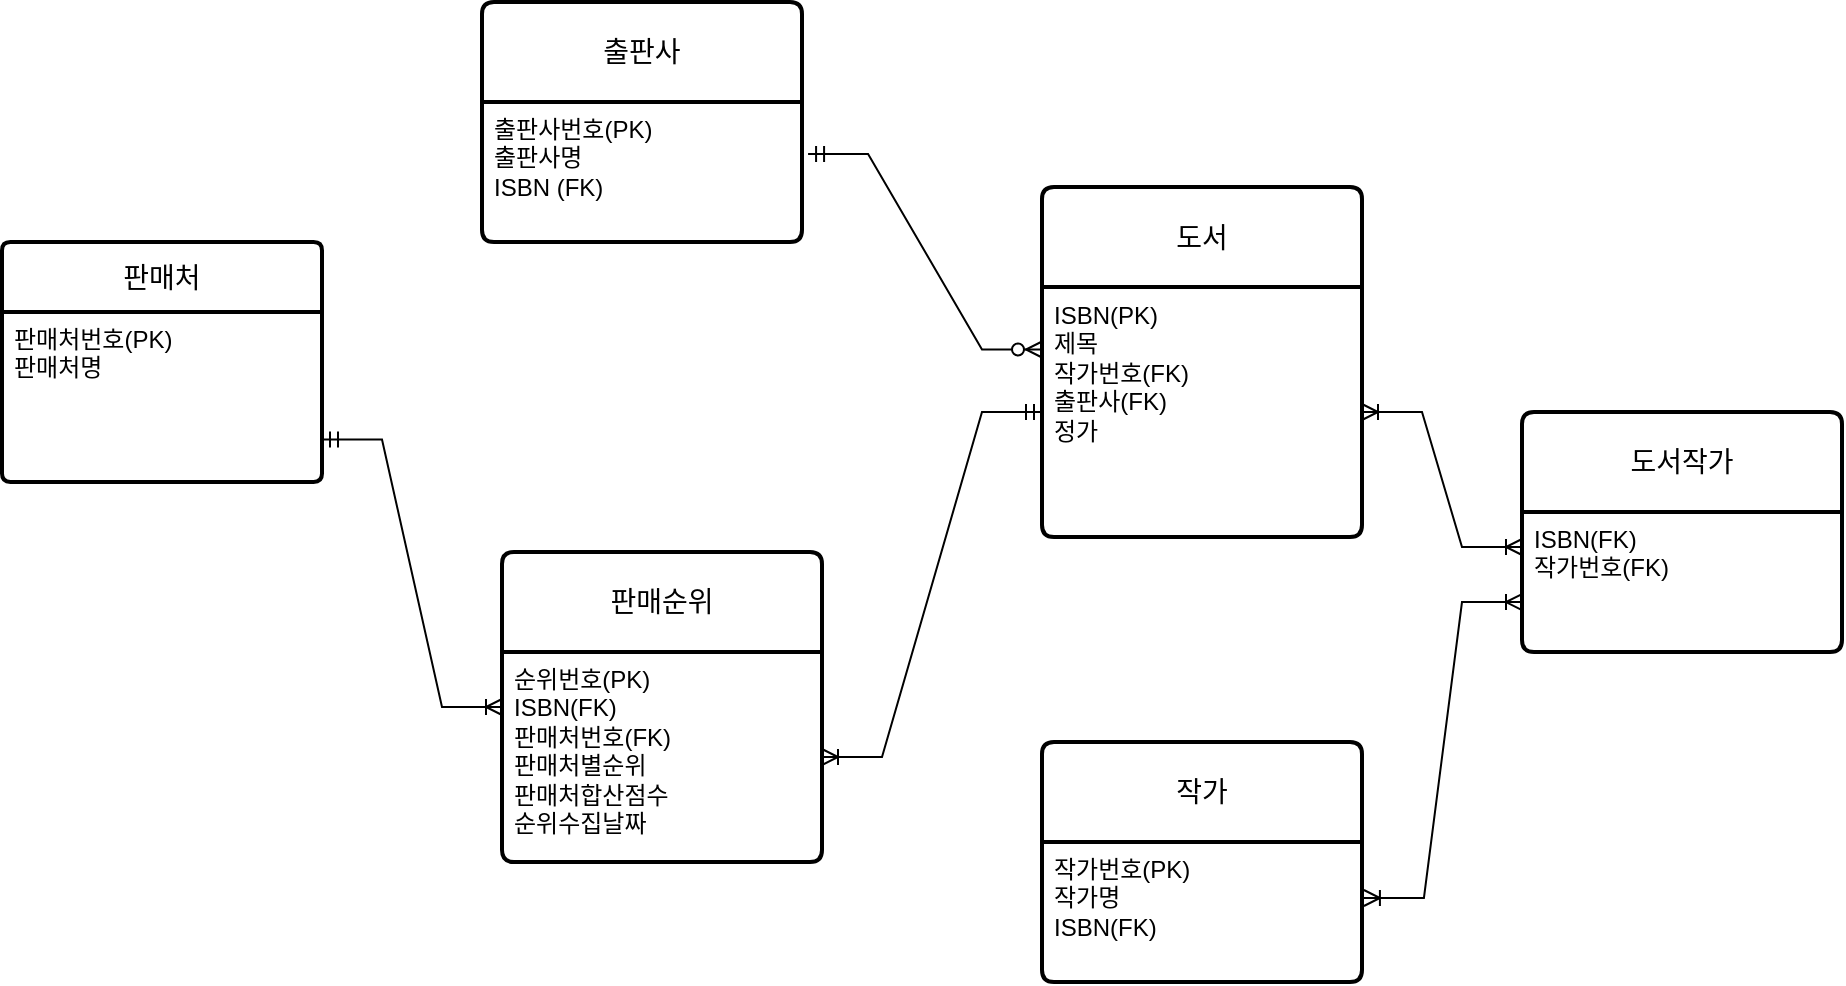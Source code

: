 <mxfile version="23.1.5" type="google">
  <diagram name="Page-1" id="2ca16b54-16f6-2749-3443-fa8db7711227">
    <mxGraphModel grid="1" page="1" gridSize="10" guides="1" tooltips="1" connect="1" arrows="1" fold="1" pageScale="1" pageWidth="1100" pageHeight="850" background="none" math="0" shadow="0">
      <root>
        <mxCell id="0" />
        <mxCell id="1" parent="0" />
        <mxCell id="qVjWGEyqw6IPw_FK09M--2" value="판매처" style="swimlane;childLayout=stackLayout;horizontal=1;startSize=35;horizontalStack=0;rounded=1;fontSize=14;fontStyle=0;strokeWidth=2;resizeParent=0;resizeLast=1;shadow=0;dashed=0;align=center;arcSize=4;whiteSpace=wrap;html=1;" vertex="1" parent="1">
          <mxGeometry x="30" y="250" width="160" height="120" as="geometry">
            <mxRectangle x="490" y="135" width="80" height="50" as="alternateBounds" />
          </mxGeometry>
        </mxCell>
        <mxCell id="qVjWGEyqw6IPw_FK09M--3" value="판매처번호(PK)&lt;br&gt;판매처명" style="align=left;strokeColor=none;fillColor=none;spacingLeft=4;fontSize=12;verticalAlign=top;resizable=0;rotatable=0;part=1;html=1;" vertex="1" parent="qVjWGEyqw6IPw_FK09M--2">
          <mxGeometry y="35" width="160" height="85" as="geometry" />
        </mxCell>
        <mxCell id="qVjWGEyqw6IPw_FK09M--8" value="출판사" style="swimlane;childLayout=stackLayout;horizontal=1;startSize=50;horizontalStack=0;rounded=1;fontSize=14;fontStyle=0;strokeWidth=2;resizeParent=0;resizeLast=1;shadow=0;dashed=0;align=center;arcSize=4;whiteSpace=wrap;html=1;" vertex="1" parent="1">
          <mxGeometry x="270" y="130" width="160" height="120" as="geometry" />
        </mxCell>
        <mxCell id="qVjWGEyqw6IPw_FK09M--9" value="출판사번호(PK)&lt;br&gt;출판사명&lt;br&gt;ISBN (FK)" style="align=left;strokeColor=none;fillColor=none;spacingLeft=4;fontSize=12;verticalAlign=top;resizable=0;rotatable=0;part=1;html=1;" vertex="1" parent="qVjWGEyqw6IPw_FK09M--8">
          <mxGeometry y="50" width="160" height="70" as="geometry" />
        </mxCell>
        <mxCell id="qVjWGEyqw6IPw_FK09M--10" value="작가" style="swimlane;childLayout=stackLayout;horizontal=1;startSize=50;horizontalStack=0;rounded=1;fontSize=14;fontStyle=0;strokeWidth=2;resizeParent=0;resizeLast=1;shadow=0;dashed=0;align=center;arcSize=4;whiteSpace=wrap;html=1;" vertex="1" parent="1">
          <mxGeometry x="550" y="500" width="160" height="120" as="geometry" />
        </mxCell>
        <mxCell id="qVjWGEyqw6IPw_FK09M--11" value="작가번호(PK)&lt;br&gt;작가명&lt;br&gt;ISBN(FK)" style="align=left;strokeColor=none;fillColor=none;spacingLeft=4;fontSize=12;verticalAlign=top;resizable=0;rotatable=0;part=1;html=1;" vertex="1" parent="qVjWGEyqw6IPw_FK09M--10">
          <mxGeometry y="50" width="160" height="70" as="geometry" />
        </mxCell>
        <mxCell id="qVjWGEyqw6IPw_FK09M--12" value="도서" style="swimlane;childLayout=stackLayout;horizontal=1;startSize=50;horizontalStack=0;rounded=1;fontSize=14;fontStyle=0;strokeWidth=2;resizeParent=0;resizeLast=1;shadow=0;dashed=0;align=center;arcSize=4;whiteSpace=wrap;html=1;" vertex="1" parent="1">
          <mxGeometry x="550" y="222.5" width="160" height="175" as="geometry" />
        </mxCell>
        <mxCell id="qVjWGEyqw6IPw_FK09M--13" value="ISBN(PK)&lt;br&gt;제목&lt;br&gt;작가번호(FK)&lt;br&gt;출판사(FK)&lt;br&gt;정가" style="align=left;strokeColor=none;fillColor=none;spacingLeft=4;fontSize=12;verticalAlign=top;resizable=0;rotatable=0;part=1;html=1;" vertex="1" parent="qVjWGEyqw6IPw_FK09M--12">
          <mxGeometry y="50" width="160" height="125" as="geometry" />
        </mxCell>
        <mxCell id="qVjWGEyqw6IPw_FK09M--16" value="" style="edgeStyle=entityRelationEdgeStyle;fontSize=12;html=1;endArrow=ERzeroToMany;startArrow=ERmandOne;rounded=0;exitX=1.019;exitY=0.371;exitDx=0;exitDy=0;exitPerimeter=0;entryX=0;entryY=0.25;entryDx=0;entryDy=0;" edge="1" parent="1" source="qVjWGEyqw6IPw_FK09M--9" target="qVjWGEyqw6IPw_FK09M--13">
          <mxGeometry width="100" height="100" relative="1" as="geometry">
            <mxPoint x="300" y="425" as="sourcePoint" />
            <mxPoint x="400" y="325" as="targetPoint" />
            <Array as="points">
              <mxPoint x="200" y="315" />
            </Array>
          </mxGeometry>
        </mxCell>
        <mxCell id="qVjWGEyqw6IPw_FK09M--21" value="판매순위" style="swimlane;childLayout=stackLayout;horizontal=1;startSize=50;horizontalStack=0;rounded=1;fontSize=14;fontStyle=0;strokeWidth=2;resizeParent=0;resizeLast=1;shadow=0;dashed=0;align=center;arcSize=4;whiteSpace=wrap;html=1;" vertex="1" parent="1">
          <mxGeometry x="280" y="405" width="160" height="155" as="geometry" />
        </mxCell>
        <mxCell id="qVjWGEyqw6IPw_FK09M--22" value="순위번호(PK)&lt;br&gt;ISBN(FK)&lt;br&gt;판매처번호(FK)&lt;br&gt;판매처별순위&lt;br&gt;판매처합산점수&lt;br&gt;순위수집날짜" style="align=left;strokeColor=none;fillColor=none;spacingLeft=4;fontSize=12;verticalAlign=top;resizable=0;rotatable=0;part=1;html=1;" vertex="1" parent="qVjWGEyqw6IPw_FK09M--21">
          <mxGeometry y="50" width="160" height="105" as="geometry" />
        </mxCell>
        <mxCell id="qVjWGEyqw6IPw_FK09M--25" value="" style="edgeStyle=entityRelationEdgeStyle;fontSize=12;html=1;endArrow=ERoneToMany;startArrow=ERmandOne;rounded=0;exitX=0;exitY=0.5;exitDx=0;exitDy=0;" edge="1" parent="1" source="qVjWGEyqw6IPw_FK09M--13" target="qVjWGEyqw6IPw_FK09M--22">
          <mxGeometry width="100" height="100" relative="1" as="geometry">
            <mxPoint x="470" y="495" as="sourcePoint" />
            <mxPoint x="570" y="395" as="targetPoint" />
          </mxGeometry>
        </mxCell>
        <mxCell id="qVjWGEyqw6IPw_FK09M--26" value="" style="edgeStyle=entityRelationEdgeStyle;fontSize=12;html=1;endArrow=ERoneToMany;startArrow=ERmandOne;rounded=0;exitX=1;exitY=0.75;exitDx=0;exitDy=0;entryX=0;entryY=0.5;entryDx=0;entryDy=0;" edge="1" parent="1" source="qVjWGEyqw6IPw_FK09M--3" target="qVjWGEyqw6IPw_FK09M--21">
          <mxGeometry width="100" height="100" relative="1" as="geometry">
            <mxPoint x="110" y="460" as="sourcePoint" />
            <mxPoint x="210" y="360" as="targetPoint" />
          </mxGeometry>
        </mxCell>
        <mxCell id="MbhKPAQph5qlsE4CJsqf-1" value="도서작가" style="swimlane;childLayout=stackLayout;horizontal=1;startSize=50;horizontalStack=0;rounded=1;fontSize=14;fontStyle=0;strokeWidth=2;resizeParent=0;resizeLast=1;shadow=0;dashed=0;align=center;arcSize=4;whiteSpace=wrap;html=1;" vertex="1" parent="1">
          <mxGeometry x="790" y="335" width="160" height="120" as="geometry" />
        </mxCell>
        <mxCell id="MbhKPAQph5qlsE4CJsqf-2" value="ISBN(FK)&lt;br&gt;작가번호(FK)" style="align=left;strokeColor=none;fillColor=none;spacingLeft=4;fontSize=12;verticalAlign=top;resizable=0;rotatable=0;part=1;html=1;" vertex="1" parent="MbhKPAQph5qlsE4CJsqf-1">
          <mxGeometry y="50" width="160" height="70" as="geometry" />
        </mxCell>
        <mxCell id="MbhKPAQph5qlsE4CJsqf-3" value="" style="edgeStyle=entityRelationEdgeStyle;fontSize=12;html=1;endArrow=ERoneToMany;startArrow=ERoneToMany;rounded=0;entryX=0;entryY=0.25;entryDx=0;entryDy=0;exitX=1;exitY=0.5;exitDx=0;exitDy=0;" edge="1" parent="1" source="qVjWGEyqw6IPw_FK09M--13" target="MbhKPAQph5qlsE4CJsqf-2">
          <mxGeometry width="100" height="100" relative="1" as="geometry">
            <mxPoint x="680" y="595" as="sourcePoint" />
            <mxPoint x="780" y="495" as="targetPoint" />
          </mxGeometry>
        </mxCell>
        <mxCell id="MbhKPAQph5qlsE4CJsqf-4" value="" style="edgeStyle=entityRelationEdgeStyle;fontSize=12;html=1;endArrow=ERoneToMany;startArrow=ERoneToMany;rounded=0;exitX=1.006;exitY=0.4;exitDx=0;exitDy=0;movable=1;resizable=1;rotatable=1;deletable=1;editable=1;locked=0;connectable=1;exitPerimeter=0;entryX=0;entryY=0.643;entryDx=0;entryDy=0;entryPerimeter=0;" edge="1" parent="1" source="qVjWGEyqw6IPw_FK09M--11" target="MbhKPAQph5qlsE4CJsqf-2">
          <mxGeometry width="100" height="100" relative="1" as="geometry">
            <mxPoint x="680" y="632.5" as="sourcePoint" />
            <mxPoint x="1020" y="440" as="targetPoint" />
            <Array as="points">
              <mxPoint x="970" y="480" />
            </Array>
          </mxGeometry>
        </mxCell>
      </root>
    </mxGraphModel>
  </diagram>
</mxfile>
